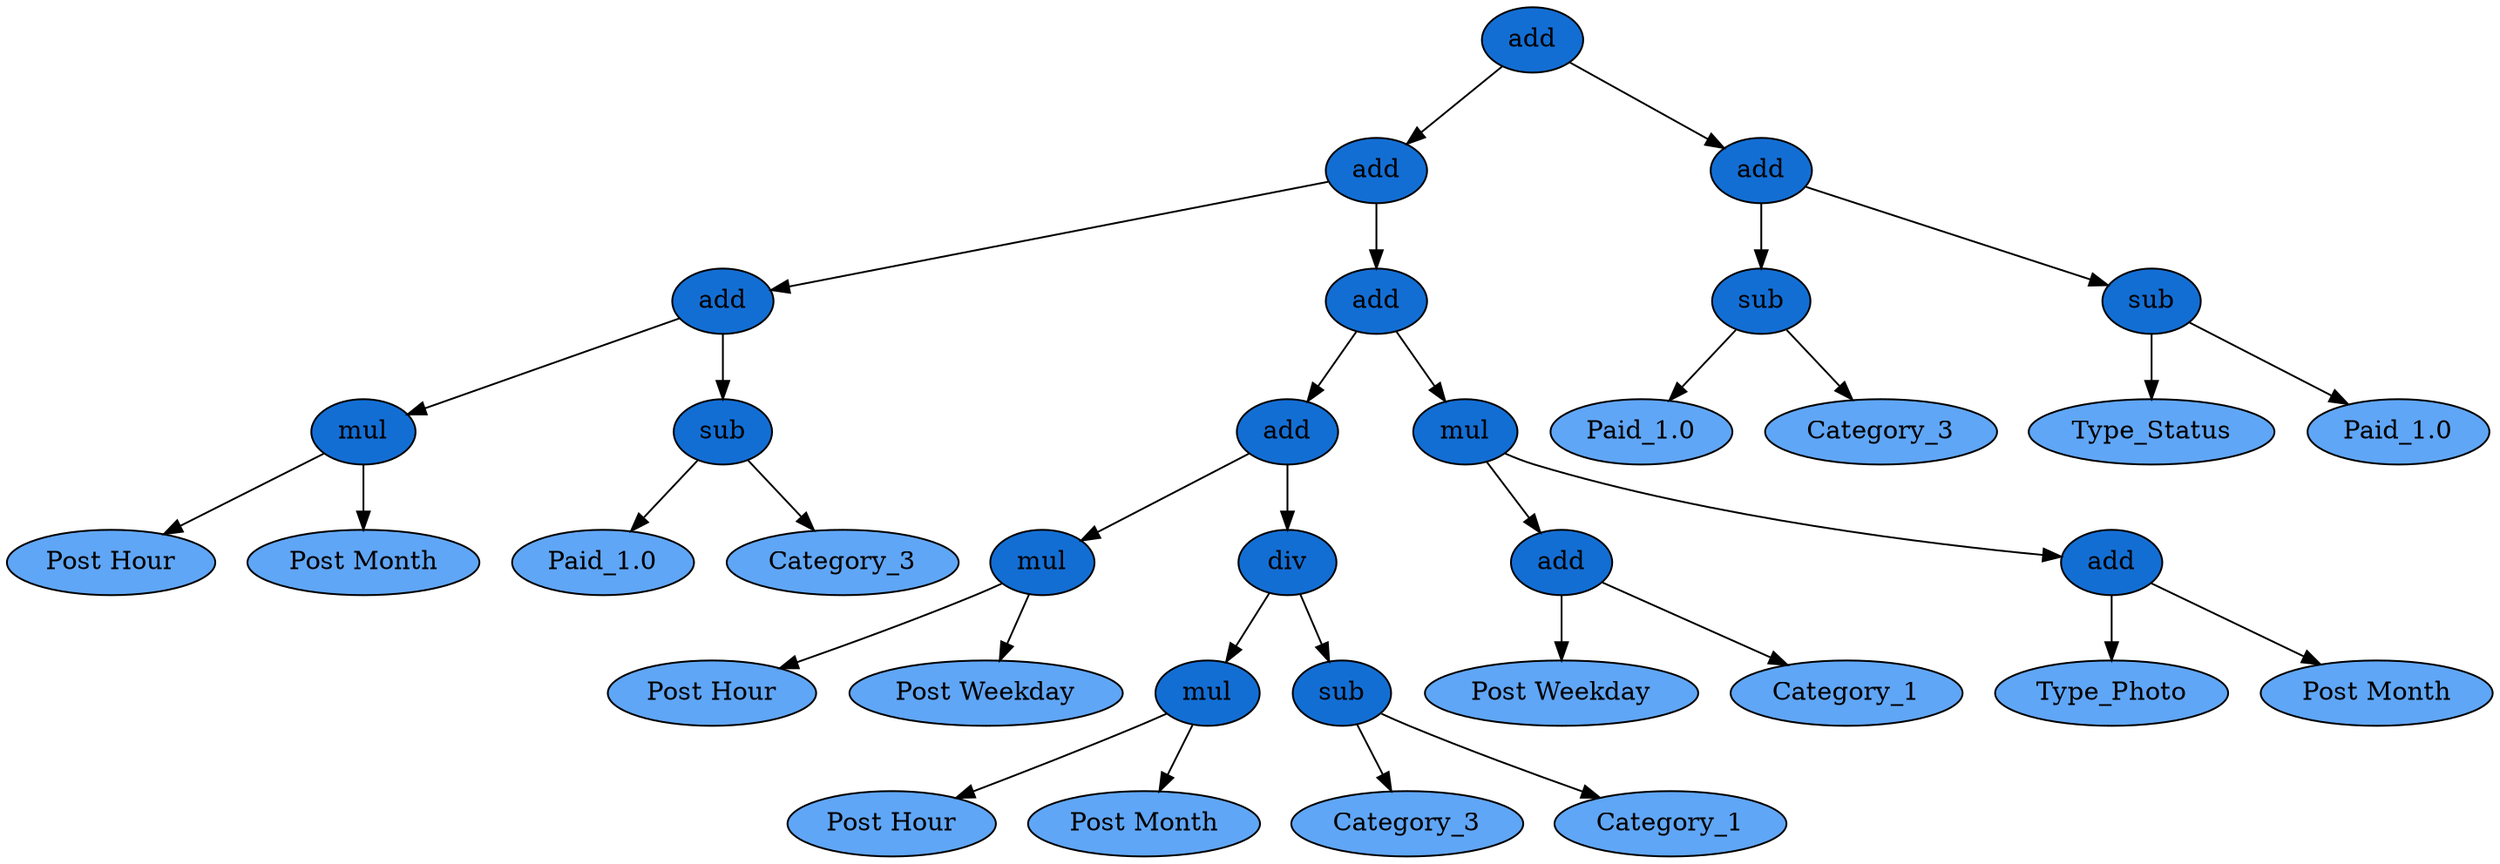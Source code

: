 digraph program {
node [style=filled]0 [label="add", fillcolor="#136ed4"] ;
1 [label="add", fillcolor="#136ed4"] ;
2 [label="add", fillcolor="#136ed4"] ;
3 [label="mul", fillcolor="#136ed4"] ;
4 [label="Post Hour", fillcolor="#60a6f6"] ;
5 [label="Post Month", fillcolor="#60a6f6"] ;
3 -> 5 ;
3 -> 4 ;
6 [label="sub", fillcolor="#136ed4"] ;
7 [label="Paid_1.0", fillcolor="#60a6f6"] ;
8 [label="Category_3", fillcolor="#60a6f6"] ;
6 -> 8 ;
6 -> 7 ;
2 -> 6 ;
2 -> 3 ;
9 [label="add", fillcolor="#136ed4"] ;
10 [label="add", fillcolor="#136ed4"] ;
11 [label="mul", fillcolor="#136ed4"] ;
12 [label="Post Hour", fillcolor="#60a6f6"] ;
13 [label="Post Weekday", fillcolor="#60a6f6"] ;
11 -> 13 ;
11 -> 12 ;
14 [label="div", fillcolor="#136ed4"] ;
15 [label="mul", fillcolor="#136ed4"] ;
16 [label="Post Hour", fillcolor="#60a6f6"] ;
17 [label="Post Month", fillcolor="#60a6f6"] ;
15 -> 17 ;
15 -> 16 ;
18 [label="sub", fillcolor="#136ed4"] ;
19 [label="Category_3", fillcolor="#60a6f6"] ;
20 [label="Category_1", fillcolor="#60a6f6"] ;
18 -> 20 ;
18 -> 19 ;
14 -> 18 ;
14 -> 15 ;
10 -> 14 ;
10 -> 11 ;
21 [label="mul", fillcolor="#136ed4"] ;
22 [label="add", fillcolor="#136ed4"] ;
23 [label="Post Weekday", fillcolor="#60a6f6"] ;
24 [label="Category_1", fillcolor="#60a6f6"] ;
22 -> 24 ;
22 -> 23 ;
25 [label="add", fillcolor="#136ed4"] ;
26 [label="Type_Photo", fillcolor="#60a6f6"] ;
27 [label="Post Month", fillcolor="#60a6f6"] ;
25 -> 27 ;
25 -> 26 ;
21 -> 25 ;
21 -> 22 ;
9 -> 21 ;
9 -> 10 ;
1 -> 9 ;
1 -> 2 ;
28 [label="add", fillcolor="#136ed4"] ;
29 [label="sub", fillcolor="#136ed4"] ;
30 [label="Paid_1.0", fillcolor="#60a6f6"] ;
31 [label="Category_3", fillcolor="#60a6f6"] ;
29 -> 31 ;
29 -> 30 ;
32 [label="sub", fillcolor="#136ed4"] ;
33 [label="Type_Status", fillcolor="#60a6f6"] ;
34 [label="Paid_1.0", fillcolor="#60a6f6"] ;
32 -> 34 ;
32 -> 33 ;
28 -> 32 ;
28 -> 29 ;
0 -> 28 ;
0 -> 1 ;
}
